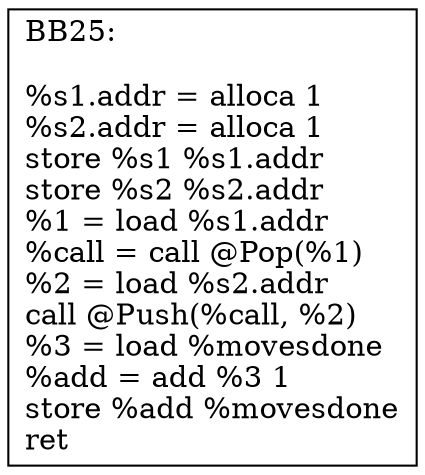 digraph "CFG for 'Move' function" {
BB25 [shape=record, label="{BB25:\l\l
%s1.addr = alloca 1\l
%s2.addr = alloca 1\l
store %s1 %s1.addr\l
store %s2 %s2.addr\l
%1 = load %s1.addr\l
%call = call @Pop(%1)\l%2 = load %s2.addr\l
call @Push(%call, %2)\l%3 = load %movesdone\l
%add = add %3 1\l
store %add %movesdone\l
ret\l
}"];
}
